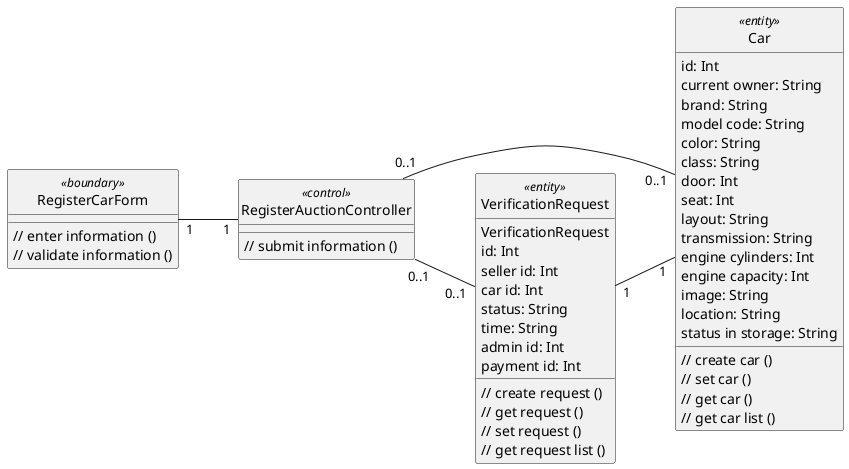 @startuml register_car
hide circle
skinparam classAttributeIconSize 0
left to right direction


class RegisterCarForm <<boundary>> {
  // enter information ()
  // validate information ()
}

class RegisterAuctionController <<control>> {
  // submit information ()
}

class Car <<entity>> {
  id: Int
  current owner: String
  brand: String
  model code: String
  color: String
  class: String
  door: Int
  seat: Int
  layout: String
  transmission: String
  engine cylinders: Int
  engine capacity: Int
  image: String
  location: String
  status in storage: String
  // create car ()
  // set car ()
  // get car ()
  // get car list ()
}

class VerificationRequest <<entity>> {
VerificationRequest
  id: Int
  seller id: Int
  car id: Int
  status: String
  time: String
  admin id: Int
  payment id: Int
  // create request ()
  // get request ()
  // set request ()
  // get request list ()
}

RegisterCarForm "1" -- "1" RegisterAuctionController
RegisterAuctionController "0..1" -- "0..1" VerificationRequest
RegisterAuctionController "0..1" -- "0..1" Car
VerificationRequest "1" -- "1" Car

@enduml